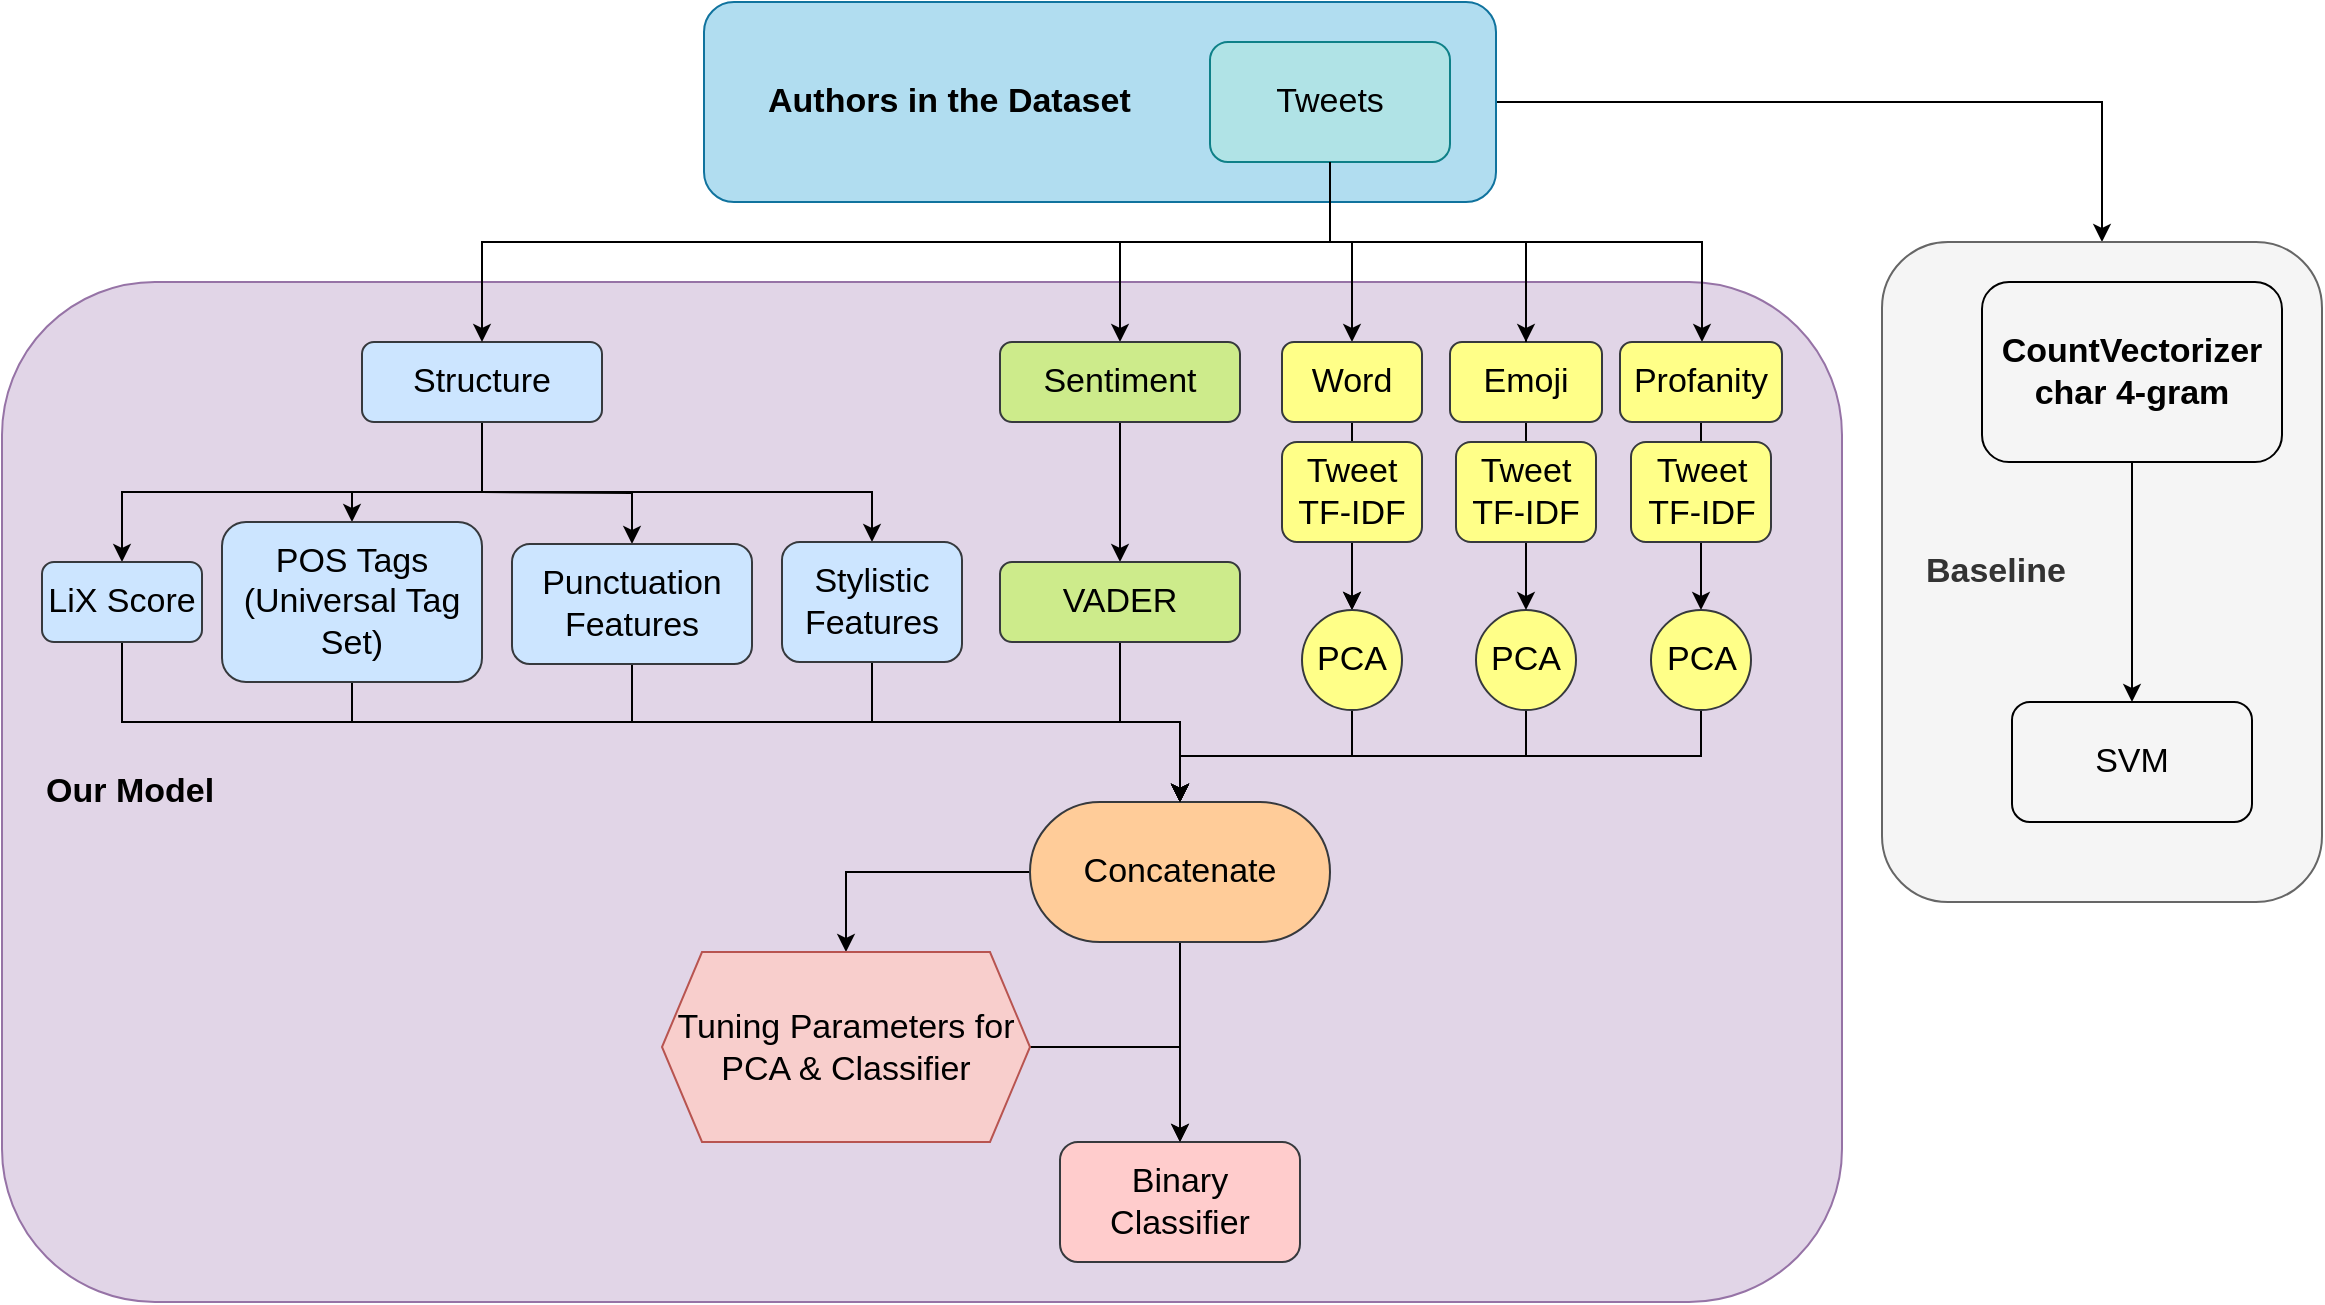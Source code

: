 <mxfile version="18.1.2" type="device"><diagram id="g7Uqz9-T8Ye2OcOOcey6" name="Page-1"><mxGraphModel dx="242" dy="176" grid="1" gridSize="10" guides="1" tooltips="1" connect="1" arrows="1" fold="1" page="1" pageScale="1" pageWidth="827" pageHeight="1169" math="0" shadow="0"><root><mxCell id="0"/><mxCell id="1" parent="0"/><mxCell id="7mYc-SxX50xpbFA0BC6p-22" value="&lt;font style=&quot;font-size: 17px;&quot;&gt;&lt;b style=&quot;font-size: 17px;&quot;&gt;Our Model&lt;/b&gt;&lt;/font&gt;" style="rounded=1;whiteSpace=wrap;html=1;strokeWidth=1;fillColor=#e1d5e7;strokeColor=#9673a6;align=left;spacingLeft=20;fontSize=17;" parent="1" vertex="1"><mxGeometry x="20" y="170" width="920" height="510" as="geometry"/></mxCell><mxCell id="Sy9f4ZRHciM1xUsiOkKT-16" style="edgeStyle=orthogonalEdgeStyle;rounded=0;orthogonalLoop=1;jettySize=auto;html=1;exitX=0.5;exitY=1;exitDx=0;exitDy=0;fontSize=17;" parent="1" source="Sy9f4ZRHciM1xUsiOkKT-1" target="Sy9f4ZRHciM1xUsiOkKT-17" edge="1"><mxGeometry relative="1" as="geometry"><mxPoint x="70" y="310" as="targetPoint"/></mxGeometry></mxCell><mxCell id="Sy9f4ZRHciM1xUsiOkKT-18" style="edgeStyle=orthogonalEdgeStyle;rounded=0;orthogonalLoop=1;jettySize=auto;html=1;exitX=0.5;exitY=1;exitDx=0;exitDy=0;fontSize=17;" parent="1" target="Sy9f4ZRHciM1xUsiOkKT-19" edge="1"><mxGeometry relative="1" as="geometry"><mxPoint x="195" y="295" as="targetPoint"/><mxPoint x="260" y="245" as="sourcePoint"/><Array as="points"><mxPoint x="260" y="275"/><mxPoint x="195" y="275"/></Array></mxGeometry></mxCell><mxCell id="Sy9f4ZRHciM1xUsiOkKT-20" style="edgeStyle=orthogonalEdgeStyle;rounded=0;orthogonalLoop=1;jettySize=auto;html=1;exitX=0.5;exitY=1;exitDx=0;exitDy=0;fontSize=17;entryX=0.5;entryY=0;entryDx=0;entryDy=0;" parent="1" target="Sy9f4ZRHciM1xUsiOkKT-21" edge="1"><mxGeometry relative="1" as="geometry"><mxPoint x="335.0" y="325" as="targetPoint"/><mxPoint x="260" y="275" as="sourcePoint"/></mxGeometry></mxCell><mxCell id="Sy9f4ZRHciM1xUsiOkKT-56" style="edgeStyle=orthogonalEdgeStyle;rounded=0;orthogonalLoop=1;jettySize=auto;html=1;exitX=0.5;exitY=1;exitDx=0;exitDy=0;fontSize=17;entryX=0.5;entryY=0;entryDx=0;entryDy=0;" parent="1" target="Sy9f4ZRHciM1xUsiOkKT-57" edge="1"><mxGeometry relative="1" as="geometry"><mxPoint x="455.0" y="305" as="targetPoint"/><mxPoint x="260" y="245" as="sourcePoint"/><Array as="points"><mxPoint x="260" y="275"/><mxPoint x="455" y="275"/></Array></mxGeometry></mxCell><mxCell id="Sy9f4ZRHciM1xUsiOkKT-1" value="Structure" style="rounded=1;whiteSpace=wrap;html=1;fillColor=#cce5ff;strokeColor=#36393d;fontSize=17;" parent="1" vertex="1"><mxGeometry x="200" y="200" width="120" height="40" as="geometry"/></mxCell><mxCell id="Sy9f4ZRHciM1xUsiOkKT-5" style="edgeStyle=orthogonalEdgeStyle;rounded=0;orthogonalLoop=1;jettySize=auto;html=1;exitX=0.5;exitY=1;exitDx=0;exitDy=0;entryX=0.5;entryY=0;entryDx=0;entryDy=0;fontSize=17;" parent="1" source="Sy9f4ZRHciM1xUsiOkKT-4" target="Sy9f4ZRHciM1xUsiOkKT-1" edge="1"><mxGeometry relative="1" as="geometry"><Array as="points"><mxPoint x="684" y="150"/><mxPoint x="260" y="150"/></Array></mxGeometry></mxCell><mxCell id="Sy9f4ZRHciM1xUsiOkKT-6" style="edgeStyle=orthogonalEdgeStyle;rounded=0;orthogonalLoop=1;jettySize=auto;html=1;exitX=0.5;exitY=1;exitDx=0;exitDy=0;fontSize=17;" parent="1" source="Sy9f4ZRHciM1xUsiOkKT-4" target="Sy9f4ZRHciM1xUsiOkKT-7" edge="1"><mxGeometry relative="1" as="geometry"><mxPoint x="320" y="200" as="targetPoint"/><Array as="points"><mxPoint x="684" y="150"/><mxPoint x="579" y="150"/></Array></mxGeometry></mxCell><mxCell id="Sy9f4ZRHciM1xUsiOkKT-66" style="edgeStyle=orthogonalEdgeStyle;rounded=0;orthogonalLoop=1;jettySize=auto;html=1;exitX=1;exitY=0.5;exitDx=0;exitDy=0;entryX=0.5;entryY=0;entryDx=0;entryDy=0;fontSize=17;" parent="1" source="Sy9f4ZRHciM1xUsiOkKT-4" target="Sy9f4ZRHciM1xUsiOkKT-65" edge="1"><mxGeometry relative="1" as="geometry"/></mxCell><mxCell id="7mYc-SxX50xpbFA0BC6p-4" style="edgeStyle=orthogonalEdgeStyle;rounded=0;orthogonalLoop=1;jettySize=auto;html=1;exitX=0.5;exitY=1;exitDx=0;exitDy=0;fontSize=17;" parent="1" source="Sy9f4ZRHciM1xUsiOkKT-4" target="Sy9f4ZRHciM1xUsiOkKT-11" edge="1"><mxGeometry relative="1" as="geometry"><Array as="points"><mxPoint x="684" y="150"/><mxPoint x="695" y="150"/></Array></mxGeometry></mxCell><mxCell id="7mYc-SxX50xpbFA0BC6p-5" style="edgeStyle=orthogonalEdgeStyle;rounded=0;orthogonalLoop=1;jettySize=auto;html=1;exitX=0.5;exitY=1;exitDx=0;exitDy=0;fontSize=17;" parent="1" source="Sy9f4ZRHciM1xUsiOkKT-4" target="Sy9f4ZRHciM1xUsiOkKT-15" edge="1"><mxGeometry relative="1" as="geometry"><Array as="points"><mxPoint x="684" y="150"/><mxPoint x="870" y="150"/></Array></mxGeometry></mxCell><mxCell id="7mYc-SxX50xpbFA0BC6p-11" style="edgeStyle=orthogonalEdgeStyle;rounded=0;orthogonalLoop=1;jettySize=auto;html=1;exitX=0.5;exitY=1;exitDx=0;exitDy=0;entryX=0.5;entryY=0;entryDx=0;entryDy=0;fontSize=17;" parent="1" source="Sy9f4ZRHciM1xUsiOkKT-11" target="Sy9f4ZRHciM1xUsiOkKT-46" edge="1"><mxGeometry relative="1" as="geometry"/></mxCell><mxCell id="Sy9f4ZRHciM1xUsiOkKT-22" style="edgeStyle=orthogonalEdgeStyle;rounded=0;orthogonalLoop=1;jettySize=auto;html=1;fontSize=17;" parent="1" source="Sy9f4ZRHciM1xUsiOkKT-7" target="Sy9f4ZRHciM1xUsiOkKT-23" edge="1"><mxGeometry relative="1" as="geometry"><mxPoint x="569" y="300" as="targetPoint"/></mxGeometry></mxCell><mxCell id="Sy9f4ZRHciM1xUsiOkKT-7" value="Sentiment" style="rounded=1;whiteSpace=wrap;html=1;fillColor=#cdeb8b;strokeColor=#36393d;fontSize=17;" parent="1" vertex="1"><mxGeometry x="519" y="200" width="120" height="40" as="geometry"/></mxCell><mxCell id="7mYc-SxX50xpbFA0BC6p-12" value="" style="edgeStyle=orthogonalEdgeStyle;rounded=0;orthogonalLoop=1;jettySize=auto;html=1;fontSize=17;" parent="1" source="Sy9f4ZRHciM1xUsiOkKT-9" target="Sy9f4ZRHciM1xUsiOkKT-46" edge="1"><mxGeometry relative="1" as="geometry"/></mxCell><mxCell id="Sy9f4ZRHciM1xUsiOkKT-9" value="&lt;div style=&quot;font-size: 17px;&quot;&gt;Tweet TF-IDF&lt;br style=&quot;font-size: 17px;&quot;&gt;&lt;/div&gt;" style="rounded=1;whiteSpace=wrap;html=1;fillColor=#ffff88;strokeColor=#36393d;fontSize=17;" parent="1" vertex="1"><mxGeometry x="660" y="250" width="70" height="50" as="geometry"/></mxCell><mxCell id="Sy9f4ZRHciM1xUsiOkKT-11" value="Word" style="rounded=1;whiteSpace=wrap;html=1;fillColor=#ffff88;strokeColor=#36393d;fontSize=17;" parent="1" vertex="1"><mxGeometry x="660" y="200" width="70" height="40" as="geometry"/></mxCell><mxCell id="7mYc-SxX50xpbFA0BC6p-8" style="edgeStyle=orthogonalEdgeStyle;rounded=0;orthogonalLoop=1;jettySize=auto;html=1;exitX=0.5;exitY=1;exitDx=0;exitDy=0;entryX=0.5;entryY=0;entryDx=0;entryDy=0;fontSize=17;" parent="1" source="Sy9f4ZRHciM1xUsiOkKT-15" target="Sy9f4ZRHciM1xUsiOkKT-48" edge="1"><mxGeometry relative="1" as="geometry"/></mxCell><mxCell id="Sy9f4ZRHciM1xUsiOkKT-15" value="Profanity" style="rounded=1;whiteSpace=wrap;html=1;fillColor=#ffff88;strokeColor=#36393d;fontSize=17;" parent="1" vertex="1"><mxGeometry x="829" y="200" width="81" height="40" as="geometry"/></mxCell><mxCell id="Sy9f4ZRHciM1xUsiOkKT-32" style="edgeStyle=orthogonalEdgeStyle;rounded=0;orthogonalLoop=1;jettySize=auto;html=1;exitX=0.5;exitY=1;exitDx=0;exitDy=0;entryX=0.5;entryY=0;entryDx=0;entryDy=0;fontSize=17;" parent="1" source="Sy9f4ZRHciM1xUsiOkKT-17" target="Sy9f4ZRHciM1xUsiOkKT-31" edge="1"><mxGeometry relative="1" as="geometry"/></mxCell><mxCell id="Sy9f4ZRHciM1xUsiOkKT-17" value="LiX Score" style="rounded=1;whiteSpace=wrap;html=1;fillColor=#cce5ff;strokeColor=#36393d;fontSize=17;" parent="1" vertex="1"><mxGeometry x="40" y="310" width="80" height="40" as="geometry"/></mxCell><mxCell id="Sy9f4ZRHciM1xUsiOkKT-33" style="edgeStyle=orthogonalEdgeStyle;rounded=0;orthogonalLoop=1;jettySize=auto;html=1;exitX=0.5;exitY=1;exitDx=0;exitDy=0;entryX=0.5;entryY=0;entryDx=0;entryDy=0;fontSize=17;" parent="1" source="Sy9f4ZRHciM1xUsiOkKT-19" target="Sy9f4ZRHciM1xUsiOkKT-31" edge="1"><mxGeometry relative="1" as="geometry"><mxPoint x="530" y="430" as="targetPoint"/><Array as="points"><mxPoint x="195" y="390"/><mxPoint x="609" y="390"/></Array></mxGeometry></mxCell><mxCell id="Sy9f4ZRHciM1xUsiOkKT-19" value="&lt;div style=&quot;font-size: 17px;&quot;&gt;POS Tags&lt;/div&gt;&lt;div style=&quot;font-size: 17px;&quot;&gt;(Universal Tag Set)&lt;br style=&quot;font-size: 17px;&quot;&gt;&lt;/div&gt;" style="rounded=1;whiteSpace=wrap;html=1;fillColor=#cce5ff;strokeColor=#36393d;fontSize=17;" parent="1" vertex="1"><mxGeometry x="130" y="290" width="130" height="80" as="geometry"/></mxCell><mxCell id="Sy9f4ZRHciM1xUsiOkKT-34" style="edgeStyle=orthogonalEdgeStyle;rounded=0;orthogonalLoop=1;jettySize=auto;html=1;exitX=0.5;exitY=1;exitDx=0;exitDy=0;entryX=0.5;entryY=0;entryDx=0;entryDy=0;fontSize=17;" parent="1" source="Sy9f4ZRHciM1xUsiOkKT-21" target="Sy9f4ZRHciM1xUsiOkKT-31" edge="1"><mxGeometry relative="1" as="geometry"><mxPoint x="530" y="430" as="targetPoint"/><Array as="points"><mxPoint x="335" y="390"/><mxPoint x="609" y="390"/></Array></mxGeometry></mxCell><mxCell id="Sy9f4ZRHciM1xUsiOkKT-21" value="&lt;div style=&quot;font-size: 17px;&quot;&gt;Punctuation &lt;br style=&quot;font-size: 17px;&quot;&gt;&lt;/div&gt;&lt;div style=&quot;font-size: 17px;&quot;&gt;Features&lt;/div&gt;" style="rounded=1;whiteSpace=wrap;html=1;fillColor=#cce5ff;strokeColor=#36393d;fontSize=17;" parent="1" vertex="1"><mxGeometry x="275" y="301" width="120" height="60" as="geometry"/></mxCell><mxCell id="Sy9f4ZRHciM1xUsiOkKT-35" style="edgeStyle=orthogonalEdgeStyle;rounded=0;orthogonalLoop=1;jettySize=auto;html=1;exitX=0.5;exitY=1;exitDx=0;exitDy=0;fontSize=17;" parent="1" source="Sy9f4ZRHciM1xUsiOkKT-23" target="Sy9f4ZRHciM1xUsiOkKT-31" edge="1"><mxGeometry relative="1" as="geometry"/></mxCell><mxCell id="Sy9f4ZRHciM1xUsiOkKT-23" value="VADER" style="rounded=1;whiteSpace=wrap;html=1;fillColor=#cdeb8b;strokeColor=#36393d;fontSize=17;" parent="1" vertex="1"><mxGeometry x="519" y="310" width="120" height="40" as="geometry"/></mxCell><mxCell id="Sy9f4ZRHciM1xUsiOkKT-42" style="edgeStyle=orthogonalEdgeStyle;rounded=0;orthogonalLoop=1;jettySize=auto;html=1;exitX=0.5;exitY=1;exitDx=0;exitDy=0;fontSize=17;" parent="1" source="Sy9f4ZRHciM1xUsiOkKT-31" target="Sy9f4ZRHciM1xUsiOkKT-43" edge="1"><mxGeometry relative="1" as="geometry"><mxPoint x="608.5" y="550" as="targetPoint"/></mxGeometry></mxCell><mxCell id="Sy9f4ZRHciM1xUsiOkKT-62" style="edgeStyle=orthogonalEdgeStyle;rounded=0;orthogonalLoop=1;jettySize=auto;html=1;exitX=0;exitY=0.5;exitDx=0;exitDy=0;entryX=0.5;entryY=0;entryDx=0;entryDy=0;fontSize=17;" parent="1" source="Sy9f4ZRHciM1xUsiOkKT-31" target="Sy9f4ZRHciM1xUsiOkKT-60" edge="1"><mxGeometry relative="1" as="geometry"/></mxCell><mxCell id="Sy9f4ZRHciM1xUsiOkKT-31" value="Concatenate" style="rounded=1;whiteSpace=wrap;html=1;strokeWidth=1;fillColor=#ffcc99;arcSize=50;strokeColor=#36393d;fontSize=17;" parent="1" vertex="1"><mxGeometry x="534" y="430" width="150" height="70" as="geometry"/></mxCell><mxCell id="Sy9f4ZRHciM1xUsiOkKT-43" value="&lt;div style=&quot;font-size: 17px;&quot;&gt;Binary &lt;br style=&quot;font-size: 17px;&quot;&gt;&lt;/div&gt;&lt;div style=&quot;font-size: 17px;&quot;&gt;Classifier&lt;/div&gt;" style="rounded=1;whiteSpace=wrap;html=1;strokeWidth=1;fillColor=#ffcccc;strokeColor=#36393d;fontSize=17;" parent="1" vertex="1"><mxGeometry x="549" y="600" width="120" height="60" as="geometry"/></mxCell><mxCell id="Sy9f4ZRHciM1xUsiOkKT-54" style="edgeStyle=orthogonalEdgeStyle;rounded=0;orthogonalLoop=1;jettySize=auto;html=1;exitX=0.5;exitY=1;exitDx=0;exitDy=0;entryX=0.5;entryY=0;entryDx=0;entryDy=0;fontSize=17;" parent="1" source="Sy9f4ZRHciM1xUsiOkKT-46" target="Sy9f4ZRHciM1xUsiOkKT-31" edge="1"><mxGeometry relative="1" as="geometry"/></mxCell><mxCell id="Sy9f4ZRHciM1xUsiOkKT-46" value="PCA" style="ellipse;whiteSpace=wrap;html=1;aspect=fixed;strokeWidth=1;fillColor=#ffff88;strokeColor=#36393d;fontSize=17;" parent="1" vertex="1"><mxGeometry x="670" y="334" width="50" height="50" as="geometry"/></mxCell><mxCell id="7mYc-SxX50xpbFA0BC6p-15" style="edgeStyle=orthogonalEdgeStyle;rounded=0;orthogonalLoop=1;jettySize=auto;html=1;exitX=0.5;exitY=1;exitDx=0;exitDy=0;entryX=0.5;entryY=0;entryDx=0;entryDy=0;fontSize=17;" parent="1" source="Sy9f4ZRHciM1xUsiOkKT-47" target="Sy9f4ZRHciM1xUsiOkKT-31" edge="1"><mxGeometry relative="1" as="geometry"/></mxCell><mxCell id="Sy9f4ZRHciM1xUsiOkKT-47" value="PCA" style="ellipse;whiteSpace=wrap;html=1;aspect=fixed;strokeWidth=1;fillColor=#ffff88;strokeColor=#36393d;fontSize=17;" parent="1" vertex="1"><mxGeometry x="757" y="334" width="50" height="50" as="geometry"/></mxCell><mxCell id="Sy9f4ZRHciM1xUsiOkKT-52" style="edgeStyle=orthogonalEdgeStyle;rounded=0;orthogonalLoop=1;jettySize=auto;html=1;exitX=0.5;exitY=1;exitDx=0;exitDy=0;fontSize=17;" parent="1" source="Sy9f4ZRHciM1xUsiOkKT-48" target="Sy9f4ZRHciM1xUsiOkKT-31" edge="1"><mxGeometry relative="1" as="geometry"/></mxCell><mxCell id="Sy9f4ZRHciM1xUsiOkKT-48" value="PCA" style="ellipse;whiteSpace=wrap;html=1;aspect=fixed;strokeWidth=1;fillColor=#ffff88;strokeColor=#36393d;fontSize=17;" parent="1" vertex="1"><mxGeometry x="844.5" y="334" width="50" height="50" as="geometry"/></mxCell><mxCell id="Sy9f4ZRHciM1xUsiOkKT-58" style="edgeStyle=orthogonalEdgeStyle;rounded=0;orthogonalLoop=1;jettySize=auto;html=1;exitX=0.5;exitY=1;exitDx=0;exitDy=0;fontSize=17;" parent="1" source="Sy9f4ZRHciM1xUsiOkKT-57" edge="1"><mxGeometry relative="1" as="geometry"><mxPoint x="455" y="390" as="sourcePoint"/><mxPoint x="609" y="430" as="targetPoint"/><Array as="points"><mxPoint x="455" y="390"/><mxPoint x="609" y="390"/></Array></mxGeometry></mxCell><mxCell id="Sy9f4ZRHciM1xUsiOkKT-57" value="&lt;div style=&quot;font-size: 17px;&quot;&gt;Stylistic &lt;br style=&quot;font-size: 17px;&quot;&gt;&lt;/div&gt;&lt;div style=&quot;font-size: 17px;&quot;&gt;Features&lt;/div&gt;" style="rounded=1;whiteSpace=wrap;html=1;strokeWidth=1;fillColor=#cce5ff;strokeColor=#36393d;fontSize=17;" parent="1" vertex="1"><mxGeometry x="410" y="300" width="90" height="60" as="geometry"/></mxCell><mxCell id="Sy9f4ZRHciM1xUsiOkKT-61" style="edgeStyle=orthogonalEdgeStyle;rounded=0;orthogonalLoop=1;jettySize=auto;html=1;entryX=0.5;entryY=0;entryDx=0;entryDy=0;fontSize=17;" parent="1" source="Sy9f4ZRHciM1xUsiOkKT-60" target="Sy9f4ZRHciM1xUsiOkKT-43" edge="1"><mxGeometry relative="1" as="geometry"/></mxCell><mxCell id="Sy9f4ZRHciM1xUsiOkKT-60" value="Tuning Parameters for PCA &amp;amp; Classifier" style="shape=hexagon;perimeter=hexagonPerimeter2;whiteSpace=wrap;html=1;fixedSize=1;strokeWidth=1;fillColor=#f8cecc;strokeColor=#b85450;fontSize=17;" parent="1" vertex="1"><mxGeometry x="350" y="505" width="184" height="95" as="geometry"/></mxCell><mxCell id="7mYc-SxX50xpbFA0BC6p-10" style="edgeStyle=orthogonalEdgeStyle;rounded=0;orthogonalLoop=1;jettySize=auto;html=1;exitX=0.5;exitY=1;exitDx=0;exitDy=0;fontSize=17;" parent="1" source="Sy9f4ZRHciM1xUsiOkKT-13" target="Sy9f4ZRHciM1xUsiOkKT-47" edge="1"><mxGeometry relative="1" as="geometry"/></mxCell><mxCell id="Sy9f4ZRHciM1xUsiOkKT-13" value="Emoji" style="rounded=1;whiteSpace=wrap;html=1;fillColor=#ffff88;strokeColor=#36393d;fontSize=17;" parent="1" vertex="1"><mxGeometry x="744" y="200" width="76" height="40" as="geometry"/></mxCell><mxCell id="7mYc-SxX50xpbFA0BC6p-2" value="" style="edgeStyle=orthogonalEdgeStyle;rounded=0;orthogonalLoop=1;jettySize=auto;html=1;exitX=0.5;exitY=1;exitDx=0;exitDy=0;endArrow=none;fontSize=17;" parent="1" source="Sy9f4ZRHciM1xUsiOkKT-4" target="Sy9f4ZRHciM1xUsiOkKT-13" edge="1"><mxGeometry relative="1" as="geometry"><mxPoint x="789" y="260" as="targetPoint"/><mxPoint x="629" y="130" as="sourcePoint"/><Array as="points"><mxPoint x="684" y="150"/><mxPoint x="782" y="150"/></Array></mxGeometry></mxCell><mxCell id="7mYc-SxX50xpbFA0BC6p-6" value="&lt;div style=&quot;font-size: 17px;&quot;&gt;Tweet TF-IDF&lt;br style=&quot;font-size: 17px;&quot;&gt;&lt;/div&gt;" style="rounded=1;whiteSpace=wrap;html=1;fillColor=#ffff88;strokeColor=#36393d;fontSize=17;" parent="1" vertex="1"><mxGeometry x="747" y="250" width="70" height="50" as="geometry"/></mxCell><mxCell id="7mYc-SxX50xpbFA0BC6p-7" value="&lt;div style=&quot;font-size: 17px;&quot;&gt;Tweet TF-IDF&lt;br style=&quot;font-size: 17px;&quot;&gt;&lt;/div&gt;" style="rounded=1;whiteSpace=wrap;html=1;fillColor=#ffff88;strokeColor=#36393d;fontSize=17;" parent="1" vertex="1"><mxGeometry x="834.5" y="250" width="70" height="50" as="geometry"/></mxCell><mxCell id="Sy9f4ZRHciM1xUsiOkKT-65" value="&lt;font style=&quot;font-size: 17px;&quot;&gt;&lt;b style=&quot;font-size: 17px;&quot;&gt;Baseline&lt;/b&gt;&lt;/font&gt;" style="rounded=1;whiteSpace=wrap;html=1;strokeWidth=1;fillColor=#f5f5f5;fontColor=#333333;strokeColor=#666666;align=left;spacingLeft=20;fontSize=17;" parent="1" vertex="1"><mxGeometry x="960" y="150" width="220" height="330" as="geometry"/></mxCell><mxCell id="7mYc-SxX50xpbFA0BC6p-13" value="" style="group;fontSize=17;" parent="1" vertex="1" connectable="0"><mxGeometry x="1010" y="170" width="150" height="270" as="geometry"/></mxCell><mxCell id="Sy9f4ZRHciM1xUsiOkKT-67" value="&lt;div style=&quot;font-size: 17px;&quot;&gt;&lt;b style=&quot;font-size: 17px;&quot;&gt;&lt;font style=&quot;font-size: 17px;&quot;&gt;CountVectorizer &lt;br style=&quot;font-size: 17px;&quot;&gt;&lt;/font&gt;&lt;/b&gt;&lt;/div&gt;&lt;div style=&quot;font-size: 17px;&quot;&gt;&lt;b style=&quot;font-size: 17px;&quot;&gt;&lt;font style=&quot;font-size: 17px;&quot;&gt;char 4-gram&lt;/font&gt;&lt;/b&gt;&lt;/div&gt;" style="rounded=1;whiteSpace=wrap;html=1;fontSize=17;strokeWidth=1;fillColor=none;gradientColor=#ffffff;" parent="7mYc-SxX50xpbFA0BC6p-13" vertex="1"><mxGeometry width="150" height="90" as="geometry"/></mxCell><mxCell id="Sy9f4ZRHciM1xUsiOkKT-70" value="SVM" style="rounded=1;whiteSpace=wrap;html=1;fontSize=17;strokeWidth=1;fillColor=none;gradientColor=#ffffff;" parent="7mYc-SxX50xpbFA0BC6p-13" vertex="1"><mxGeometry x="15" y="210" width="120" height="60" as="geometry"/></mxCell><mxCell id="Sy9f4ZRHciM1xUsiOkKT-71" style="edgeStyle=orthogonalEdgeStyle;rounded=0;orthogonalLoop=1;jettySize=auto;html=1;fontSize=17;" parent="7mYc-SxX50xpbFA0BC6p-13" source="Sy9f4ZRHciM1xUsiOkKT-67" target="Sy9f4ZRHciM1xUsiOkKT-70" edge="1"><mxGeometry relative="1" as="geometry"/></mxCell><mxCell id="7mYc-SxX50xpbFA0BC6p-24" value="" style="group;fontSize=17;" parent="1" vertex="1" connectable="0"><mxGeometry x="371" y="30" width="396" height="100" as="geometry"/></mxCell><mxCell id="Sy9f4ZRHciM1xUsiOkKT-2" value="Authors in the Dataset" style="rounded=1;whiteSpace=wrap;html=1;fillColor=#b1ddf0;strokeColor=#10739e;align=left;fontStyle=1;spacingLeft=30;fontSize=17;" parent="7mYc-SxX50xpbFA0BC6p-24" vertex="1"><mxGeometry width="396" height="100" as="geometry"/></mxCell><mxCell id="Sy9f4ZRHciM1xUsiOkKT-4" value="Tweets" style="rounded=1;whiteSpace=wrap;html=1;fillColor=#b0e3e6;strokeColor=#0e8088;fontSize=17;" parent="7mYc-SxX50xpbFA0BC6p-24" vertex="1"><mxGeometry x="253" y="20" width="120" height="60" as="geometry"/></mxCell><mxCell id="7mYc-SxX50xpbFA0BC6p-25" style="edgeStyle=orthogonalEdgeStyle;rounded=0;orthogonalLoop=1;jettySize=auto;html=1;exitX=0.5;exitY=1;exitDx=0;exitDy=0;fontSize=17;" parent="1" source="Sy9f4ZRHciM1xUsiOkKT-4" target="Sy9f4ZRHciM1xUsiOkKT-13" edge="1"><mxGeometry relative="1" as="geometry"><Array as="points"><mxPoint x="684" y="150"/><mxPoint x="782" y="150"/></Array></mxGeometry></mxCell></root></mxGraphModel></diagram></mxfile>
